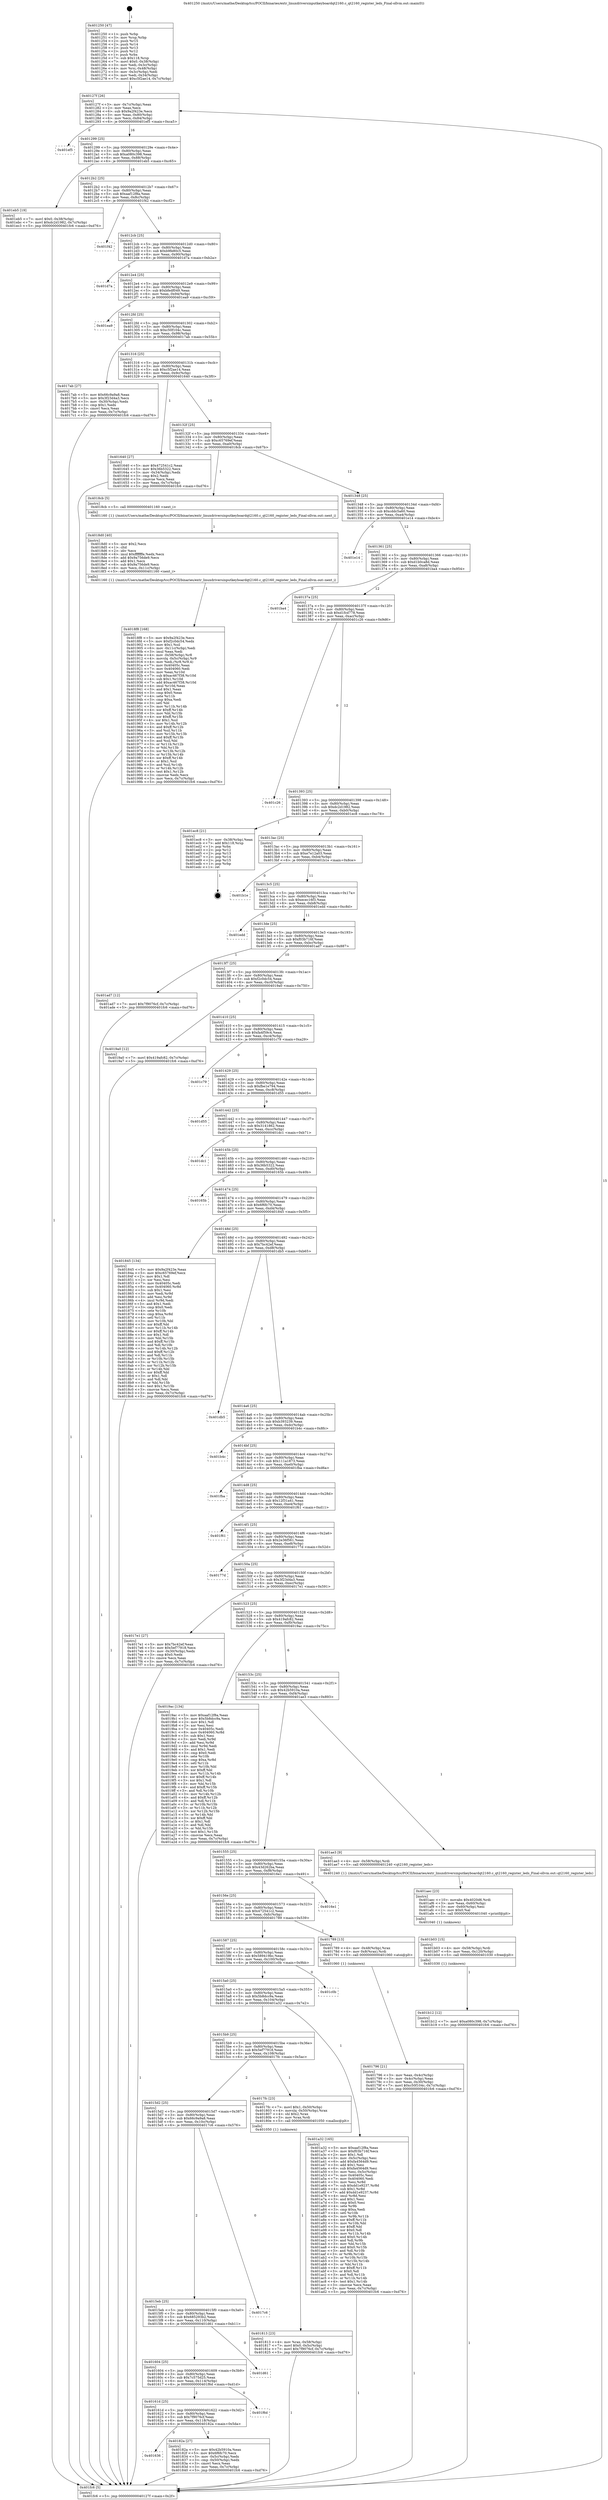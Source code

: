 digraph "0x401250" {
  label = "0x401250 (/mnt/c/Users/mathe/Desktop/tcc/POCII/binaries/extr_linuxdriversinputkeyboardqt2160.c_qt2160_register_leds_Final-ollvm.out::main(0))"
  labelloc = "t"
  node[shape=record]

  Entry [label="",width=0.3,height=0.3,shape=circle,fillcolor=black,style=filled]
  "0x40127f" [label="{
     0x40127f [26]\l
     | [instrs]\l
     &nbsp;&nbsp;0x40127f \<+3\>: mov -0x7c(%rbp),%eax\l
     &nbsp;&nbsp;0x401282 \<+2\>: mov %eax,%ecx\l
     &nbsp;&nbsp;0x401284 \<+6\>: sub $0x9a2f423e,%ecx\l
     &nbsp;&nbsp;0x40128a \<+3\>: mov %eax,-0x80(%rbp)\l
     &nbsp;&nbsp;0x40128d \<+6\>: mov %ecx,-0x84(%rbp)\l
     &nbsp;&nbsp;0x401293 \<+6\>: je 0000000000401ef5 \<main+0xca5\>\l
  }"]
  "0x401ef5" [label="{
     0x401ef5\l
  }", style=dashed]
  "0x401299" [label="{
     0x401299 [25]\l
     | [instrs]\l
     &nbsp;&nbsp;0x401299 \<+5\>: jmp 000000000040129e \<main+0x4e\>\l
     &nbsp;&nbsp;0x40129e \<+3\>: mov -0x80(%rbp),%eax\l
     &nbsp;&nbsp;0x4012a1 \<+5\>: sub $0xa080c398,%eax\l
     &nbsp;&nbsp;0x4012a6 \<+6\>: mov %eax,-0x88(%rbp)\l
     &nbsp;&nbsp;0x4012ac \<+6\>: je 0000000000401eb5 \<main+0xc65\>\l
  }"]
  Exit [label="",width=0.3,height=0.3,shape=circle,fillcolor=black,style=filled,peripheries=2]
  "0x401eb5" [label="{
     0x401eb5 [19]\l
     | [instrs]\l
     &nbsp;&nbsp;0x401eb5 \<+7\>: movl $0x0,-0x38(%rbp)\l
     &nbsp;&nbsp;0x401ebc \<+7\>: movl $0xdc2d1982,-0x7c(%rbp)\l
     &nbsp;&nbsp;0x401ec3 \<+5\>: jmp 0000000000401fc6 \<main+0xd76\>\l
  }"]
  "0x4012b2" [label="{
     0x4012b2 [25]\l
     | [instrs]\l
     &nbsp;&nbsp;0x4012b2 \<+5\>: jmp 00000000004012b7 \<main+0x67\>\l
     &nbsp;&nbsp;0x4012b7 \<+3\>: mov -0x80(%rbp),%eax\l
     &nbsp;&nbsp;0x4012ba \<+5\>: sub $0xaaf12f8a,%eax\l
     &nbsp;&nbsp;0x4012bf \<+6\>: mov %eax,-0x8c(%rbp)\l
     &nbsp;&nbsp;0x4012c5 \<+6\>: je 0000000000401f42 \<main+0xcf2\>\l
  }"]
  "0x401b12" [label="{
     0x401b12 [12]\l
     | [instrs]\l
     &nbsp;&nbsp;0x401b12 \<+7\>: movl $0xa080c398,-0x7c(%rbp)\l
     &nbsp;&nbsp;0x401b19 \<+5\>: jmp 0000000000401fc6 \<main+0xd76\>\l
  }"]
  "0x401f42" [label="{
     0x401f42\l
  }", style=dashed]
  "0x4012cb" [label="{
     0x4012cb [25]\l
     | [instrs]\l
     &nbsp;&nbsp;0x4012cb \<+5\>: jmp 00000000004012d0 \<main+0x80\>\l
     &nbsp;&nbsp;0x4012d0 \<+3\>: mov -0x80(%rbp),%eax\l
     &nbsp;&nbsp;0x4012d3 \<+5\>: sub $0xb9fe80c5,%eax\l
     &nbsp;&nbsp;0x4012d8 \<+6\>: mov %eax,-0x90(%rbp)\l
     &nbsp;&nbsp;0x4012de \<+6\>: je 0000000000401d7a \<main+0xb2a\>\l
  }"]
  "0x401b03" [label="{
     0x401b03 [15]\l
     | [instrs]\l
     &nbsp;&nbsp;0x401b03 \<+4\>: mov -0x58(%rbp),%rdi\l
     &nbsp;&nbsp;0x401b07 \<+6\>: mov %eax,-0x120(%rbp)\l
     &nbsp;&nbsp;0x401b0d \<+5\>: call 0000000000401030 \<free@plt\>\l
     | [calls]\l
     &nbsp;&nbsp;0x401030 \{1\} (unknown)\l
  }"]
  "0x401d7a" [label="{
     0x401d7a\l
  }", style=dashed]
  "0x4012e4" [label="{
     0x4012e4 [25]\l
     | [instrs]\l
     &nbsp;&nbsp;0x4012e4 \<+5\>: jmp 00000000004012e9 \<main+0x99\>\l
     &nbsp;&nbsp;0x4012e9 \<+3\>: mov -0x80(%rbp),%eax\l
     &nbsp;&nbsp;0x4012ec \<+5\>: sub $0xbfedf049,%eax\l
     &nbsp;&nbsp;0x4012f1 \<+6\>: mov %eax,-0x94(%rbp)\l
     &nbsp;&nbsp;0x4012f7 \<+6\>: je 0000000000401ea9 \<main+0xc59\>\l
  }"]
  "0x401aec" [label="{
     0x401aec [23]\l
     | [instrs]\l
     &nbsp;&nbsp;0x401aec \<+10\>: movabs $0x4020d6,%rdi\l
     &nbsp;&nbsp;0x401af6 \<+3\>: mov %eax,-0x60(%rbp)\l
     &nbsp;&nbsp;0x401af9 \<+3\>: mov -0x60(%rbp),%esi\l
     &nbsp;&nbsp;0x401afc \<+2\>: mov $0x0,%al\l
     &nbsp;&nbsp;0x401afe \<+5\>: call 0000000000401040 \<printf@plt\>\l
     | [calls]\l
     &nbsp;&nbsp;0x401040 \{1\} (unknown)\l
  }"]
  "0x401ea9" [label="{
     0x401ea9\l
  }", style=dashed]
  "0x4012fd" [label="{
     0x4012fd [25]\l
     | [instrs]\l
     &nbsp;&nbsp;0x4012fd \<+5\>: jmp 0000000000401302 \<main+0xb2\>\l
     &nbsp;&nbsp;0x401302 \<+3\>: mov -0x80(%rbp),%eax\l
     &nbsp;&nbsp;0x401305 \<+5\>: sub $0xc50f104c,%eax\l
     &nbsp;&nbsp;0x40130a \<+6\>: mov %eax,-0x98(%rbp)\l
     &nbsp;&nbsp;0x401310 \<+6\>: je 00000000004017ab \<main+0x55b\>\l
  }"]
  "0x4018f8" [label="{
     0x4018f8 [168]\l
     | [instrs]\l
     &nbsp;&nbsp;0x4018f8 \<+5\>: mov $0x9a2f423e,%ecx\l
     &nbsp;&nbsp;0x4018fd \<+5\>: mov $0xf2c0dc54,%edx\l
     &nbsp;&nbsp;0x401902 \<+3\>: mov $0x1,%sil\l
     &nbsp;&nbsp;0x401905 \<+6\>: mov -0x11c(%rbp),%edi\l
     &nbsp;&nbsp;0x40190b \<+3\>: imul %eax,%edi\l
     &nbsp;&nbsp;0x40190e \<+4\>: mov -0x58(%rbp),%r8\l
     &nbsp;&nbsp;0x401912 \<+4\>: movslq -0x5c(%rbp),%r9\l
     &nbsp;&nbsp;0x401916 \<+4\>: mov %edi,(%r8,%r9,4)\l
     &nbsp;&nbsp;0x40191a \<+7\>: mov 0x40405c,%eax\l
     &nbsp;&nbsp;0x401921 \<+7\>: mov 0x404060,%edi\l
     &nbsp;&nbsp;0x401928 \<+3\>: mov %eax,%r10d\l
     &nbsp;&nbsp;0x40192b \<+7\>: sub $0xac467f38,%r10d\l
     &nbsp;&nbsp;0x401932 \<+4\>: sub $0x1,%r10d\l
     &nbsp;&nbsp;0x401936 \<+7\>: add $0xac467f38,%r10d\l
     &nbsp;&nbsp;0x40193d \<+4\>: imul %r10d,%eax\l
     &nbsp;&nbsp;0x401941 \<+3\>: and $0x1,%eax\l
     &nbsp;&nbsp;0x401944 \<+3\>: cmp $0x0,%eax\l
     &nbsp;&nbsp;0x401947 \<+4\>: sete %r11b\l
     &nbsp;&nbsp;0x40194b \<+3\>: cmp $0xa,%edi\l
     &nbsp;&nbsp;0x40194e \<+3\>: setl %bl\l
     &nbsp;&nbsp;0x401951 \<+3\>: mov %r11b,%r14b\l
     &nbsp;&nbsp;0x401954 \<+4\>: xor $0xff,%r14b\l
     &nbsp;&nbsp;0x401958 \<+3\>: mov %bl,%r15b\l
     &nbsp;&nbsp;0x40195b \<+4\>: xor $0xff,%r15b\l
     &nbsp;&nbsp;0x40195f \<+4\>: xor $0x1,%sil\l
     &nbsp;&nbsp;0x401963 \<+3\>: mov %r14b,%r12b\l
     &nbsp;&nbsp;0x401966 \<+4\>: and $0xff,%r12b\l
     &nbsp;&nbsp;0x40196a \<+3\>: and %sil,%r11b\l
     &nbsp;&nbsp;0x40196d \<+3\>: mov %r15b,%r13b\l
     &nbsp;&nbsp;0x401970 \<+4\>: and $0xff,%r13b\l
     &nbsp;&nbsp;0x401974 \<+3\>: and %sil,%bl\l
     &nbsp;&nbsp;0x401977 \<+3\>: or %r11b,%r12b\l
     &nbsp;&nbsp;0x40197a \<+3\>: or %bl,%r13b\l
     &nbsp;&nbsp;0x40197d \<+3\>: xor %r13b,%r12b\l
     &nbsp;&nbsp;0x401980 \<+3\>: or %r15b,%r14b\l
     &nbsp;&nbsp;0x401983 \<+4\>: xor $0xff,%r14b\l
     &nbsp;&nbsp;0x401987 \<+4\>: or $0x1,%sil\l
     &nbsp;&nbsp;0x40198b \<+3\>: and %sil,%r14b\l
     &nbsp;&nbsp;0x40198e \<+3\>: or %r14b,%r12b\l
     &nbsp;&nbsp;0x401991 \<+4\>: test $0x1,%r12b\l
     &nbsp;&nbsp;0x401995 \<+3\>: cmovne %edx,%ecx\l
     &nbsp;&nbsp;0x401998 \<+3\>: mov %ecx,-0x7c(%rbp)\l
     &nbsp;&nbsp;0x40199b \<+5\>: jmp 0000000000401fc6 \<main+0xd76\>\l
  }"]
  "0x4017ab" [label="{
     0x4017ab [27]\l
     | [instrs]\l
     &nbsp;&nbsp;0x4017ab \<+5\>: mov $0x66c9a9a8,%eax\l
     &nbsp;&nbsp;0x4017b0 \<+5\>: mov $0x3f23d4a3,%ecx\l
     &nbsp;&nbsp;0x4017b5 \<+3\>: mov -0x30(%rbp),%edx\l
     &nbsp;&nbsp;0x4017b8 \<+3\>: cmp $0x1,%edx\l
     &nbsp;&nbsp;0x4017bb \<+3\>: cmovl %ecx,%eax\l
     &nbsp;&nbsp;0x4017be \<+3\>: mov %eax,-0x7c(%rbp)\l
     &nbsp;&nbsp;0x4017c1 \<+5\>: jmp 0000000000401fc6 \<main+0xd76\>\l
  }"]
  "0x401316" [label="{
     0x401316 [25]\l
     | [instrs]\l
     &nbsp;&nbsp;0x401316 \<+5\>: jmp 000000000040131b \<main+0xcb\>\l
     &nbsp;&nbsp;0x40131b \<+3\>: mov -0x80(%rbp),%eax\l
     &nbsp;&nbsp;0x40131e \<+5\>: sub $0xc5f2ae14,%eax\l
     &nbsp;&nbsp;0x401323 \<+6\>: mov %eax,-0x9c(%rbp)\l
     &nbsp;&nbsp;0x401329 \<+6\>: je 0000000000401640 \<main+0x3f0\>\l
  }"]
  "0x4018d0" [label="{
     0x4018d0 [40]\l
     | [instrs]\l
     &nbsp;&nbsp;0x4018d0 \<+5\>: mov $0x2,%ecx\l
     &nbsp;&nbsp;0x4018d5 \<+1\>: cltd\l
     &nbsp;&nbsp;0x4018d6 \<+2\>: idiv %ecx\l
     &nbsp;&nbsp;0x4018d8 \<+6\>: imul $0xfffffffe,%edx,%ecx\l
     &nbsp;&nbsp;0x4018de \<+6\>: add $0x9a756de9,%ecx\l
     &nbsp;&nbsp;0x4018e4 \<+3\>: add $0x1,%ecx\l
     &nbsp;&nbsp;0x4018e7 \<+6\>: sub $0x9a756de9,%ecx\l
     &nbsp;&nbsp;0x4018ed \<+6\>: mov %ecx,-0x11c(%rbp)\l
     &nbsp;&nbsp;0x4018f3 \<+5\>: call 0000000000401160 \<next_i\>\l
     | [calls]\l
     &nbsp;&nbsp;0x401160 \{1\} (/mnt/c/Users/mathe/Desktop/tcc/POCII/binaries/extr_linuxdriversinputkeyboardqt2160.c_qt2160_register_leds_Final-ollvm.out::next_i)\l
  }"]
  "0x401640" [label="{
     0x401640 [27]\l
     | [instrs]\l
     &nbsp;&nbsp;0x401640 \<+5\>: mov $0x472541c2,%eax\l
     &nbsp;&nbsp;0x401645 \<+5\>: mov $0x36b5322,%ecx\l
     &nbsp;&nbsp;0x40164a \<+3\>: mov -0x34(%rbp),%edx\l
     &nbsp;&nbsp;0x40164d \<+3\>: cmp $0x2,%edx\l
     &nbsp;&nbsp;0x401650 \<+3\>: cmovne %ecx,%eax\l
     &nbsp;&nbsp;0x401653 \<+3\>: mov %eax,-0x7c(%rbp)\l
     &nbsp;&nbsp;0x401656 \<+5\>: jmp 0000000000401fc6 \<main+0xd76\>\l
  }"]
  "0x40132f" [label="{
     0x40132f [25]\l
     | [instrs]\l
     &nbsp;&nbsp;0x40132f \<+5\>: jmp 0000000000401334 \<main+0xe4\>\l
     &nbsp;&nbsp;0x401334 \<+3\>: mov -0x80(%rbp),%eax\l
     &nbsp;&nbsp;0x401337 \<+5\>: sub $0xc65769ef,%eax\l
     &nbsp;&nbsp;0x40133c \<+6\>: mov %eax,-0xa0(%rbp)\l
     &nbsp;&nbsp;0x401342 \<+6\>: je 00000000004018cb \<main+0x67b\>\l
  }"]
  "0x401fc6" [label="{
     0x401fc6 [5]\l
     | [instrs]\l
     &nbsp;&nbsp;0x401fc6 \<+5\>: jmp 000000000040127f \<main+0x2f\>\l
  }"]
  "0x401250" [label="{
     0x401250 [47]\l
     | [instrs]\l
     &nbsp;&nbsp;0x401250 \<+1\>: push %rbp\l
     &nbsp;&nbsp;0x401251 \<+3\>: mov %rsp,%rbp\l
     &nbsp;&nbsp;0x401254 \<+2\>: push %r15\l
     &nbsp;&nbsp;0x401256 \<+2\>: push %r14\l
     &nbsp;&nbsp;0x401258 \<+2\>: push %r13\l
     &nbsp;&nbsp;0x40125a \<+2\>: push %r12\l
     &nbsp;&nbsp;0x40125c \<+1\>: push %rbx\l
     &nbsp;&nbsp;0x40125d \<+7\>: sub $0x118,%rsp\l
     &nbsp;&nbsp;0x401264 \<+7\>: movl $0x0,-0x38(%rbp)\l
     &nbsp;&nbsp;0x40126b \<+3\>: mov %edi,-0x3c(%rbp)\l
     &nbsp;&nbsp;0x40126e \<+4\>: mov %rsi,-0x48(%rbp)\l
     &nbsp;&nbsp;0x401272 \<+3\>: mov -0x3c(%rbp),%edi\l
     &nbsp;&nbsp;0x401275 \<+3\>: mov %edi,-0x34(%rbp)\l
     &nbsp;&nbsp;0x401278 \<+7\>: movl $0xc5f2ae14,-0x7c(%rbp)\l
  }"]
  "0x401636" [label="{
     0x401636\l
  }", style=dashed]
  "0x4018cb" [label="{
     0x4018cb [5]\l
     | [instrs]\l
     &nbsp;&nbsp;0x4018cb \<+5\>: call 0000000000401160 \<next_i\>\l
     | [calls]\l
     &nbsp;&nbsp;0x401160 \{1\} (/mnt/c/Users/mathe/Desktop/tcc/POCII/binaries/extr_linuxdriversinputkeyboardqt2160.c_qt2160_register_leds_Final-ollvm.out::next_i)\l
  }"]
  "0x401348" [label="{
     0x401348 [25]\l
     | [instrs]\l
     &nbsp;&nbsp;0x401348 \<+5\>: jmp 000000000040134d \<main+0xfd\>\l
     &nbsp;&nbsp;0x40134d \<+3\>: mov -0x80(%rbp),%eax\l
     &nbsp;&nbsp;0x401350 \<+5\>: sub $0xcddc5a60,%eax\l
     &nbsp;&nbsp;0x401355 \<+6\>: mov %eax,-0xa4(%rbp)\l
     &nbsp;&nbsp;0x40135b \<+6\>: je 0000000000401e14 \<main+0xbc4\>\l
  }"]
  "0x40182a" [label="{
     0x40182a [27]\l
     | [instrs]\l
     &nbsp;&nbsp;0x40182a \<+5\>: mov $0x42b5910a,%eax\l
     &nbsp;&nbsp;0x40182f \<+5\>: mov $0x6f6fc70,%ecx\l
     &nbsp;&nbsp;0x401834 \<+3\>: mov -0x5c(%rbp),%edx\l
     &nbsp;&nbsp;0x401837 \<+3\>: cmp -0x50(%rbp),%edx\l
     &nbsp;&nbsp;0x40183a \<+3\>: cmovl %ecx,%eax\l
     &nbsp;&nbsp;0x40183d \<+3\>: mov %eax,-0x7c(%rbp)\l
     &nbsp;&nbsp;0x401840 \<+5\>: jmp 0000000000401fc6 \<main+0xd76\>\l
  }"]
  "0x401e14" [label="{
     0x401e14\l
  }", style=dashed]
  "0x401361" [label="{
     0x401361 [25]\l
     | [instrs]\l
     &nbsp;&nbsp;0x401361 \<+5\>: jmp 0000000000401366 \<main+0x116\>\l
     &nbsp;&nbsp;0x401366 \<+3\>: mov -0x80(%rbp),%eax\l
     &nbsp;&nbsp;0x401369 \<+5\>: sub $0xd1b0ca8d,%eax\l
     &nbsp;&nbsp;0x40136e \<+6\>: mov %eax,-0xa8(%rbp)\l
     &nbsp;&nbsp;0x401374 \<+6\>: je 0000000000401ba4 \<main+0x954\>\l
  }"]
  "0x40161d" [label="{
     0x40161d [25]\l
     | [instrs]\l
     &nbsp;&nbsp;0x40161d \<+5\>: jmp 0000000000401622 \<main+0x3d2\>\l
     &nbsp;&nbsp;0x401622 \<+3\>: mov -0x80(%rbp),%eax\l
     &nbsp;&nbsp;0x401625 \<+5\>: sub $0x7f9076cf,%eax\l
     &nbsp;&nbsp;0x40162a \<+6\>: mov %eax,-0x118(%rbp)\l
     &nbsp;&nbsp;0x401630 \<+6\>: je 000000000040182a \<main+0x5da\>\l
  }"]
  "0x401ba4" [label="{
     0x401ba4\l
  }", style=dashed]
  "0x40137a" [label="{
     0x40137a [25]\l
     | [instrs]\l
     &nbsp;&nbsp;0x40137a \<+5\>: jmp 000000000040137f \<main+0x12f\>\l
     &nbsp;&nbsp;0x40137f \<+3\>: mov -0x80(%rbp),%eax\l
     &nbsp;&nbsp;0x401382 \<+5\>: sub $0xd1fcd778,%eax\l
     &nbsp;&nbsp;0x401387 \<+6\>: mov %eax,-0xac(%rbp)\l
     &nbsp;&nbsp;0x40138d \<+6\>: je 0000000000401c26 \<main+0x9d6\>\l
  }"]
  "0x401f6d" [label="{
     0x401f6d\l
  }", style=dashed]
  "0x401c26" [label="{
     0x401c26\l
  }", style=dashed]
  "0x401393" [label="{
     0x401393 [25]\l
     | [instrs]\l
     &nbsp;&nbsp;0x401393 \<+5\>: jmp 0000000000401398 \<main+0x148\>\l
     &nbsp;&nbsp;0x401398 \<+3\>: mov -0x80(%rbp),%eax\l
     &nbsp;&nbsp;0x40139b \<+5\>: sub $0xdc2d1982,%eax\l
     &nbsp;&nbsp;0x4013a0 \<+6\>: mov %eax,-0xb0(%rbp)\l
     &nbsp;&nbsp;0x4013a6 \<+6\>: je 0000000000401ec8 \<main+0xc78\>\l
  }"]
  "0x401604" [label="{
     0x401604 [25]\l
     | [instrs]\l
     &nbsp;&nbsp;0x401604 \<+5\>: jmp 0000000000401609 \<main+0x3b9\>\l
     &nbsp;&nbsp;0x401609 \<+3\>: mov -0x80(%rbp),%eax\l
     &nbsp;&nbsp;0x40160c \<+5\>: sub $0x7c575d25,%eax\l
     &nbsp;&nbsp;0x401611 \<+6\>: mov %eax,-0x114(%rbp)\l
     &nbsp;&nbsp;0x401617 \<+6\>: je 0000000000401f6d \<main+0xd1d\>\l
  }"]
  "0x401ec8" [label="{
     0x401ec8 [21]\l
     | [instrs]\l
     &nbsp;&nbsp;0x401ec8 \<+3\>: mov -0x38(%rbp),%eax\l
     &nbsp;&nbsp;0x401ecb \<+7\>: add $0x118,%rsp\l
     &nbsp;&nbsp;0x401ed2 \<+1\>: pop %rbx\l
     &nbsp;&nbsp;0x401ed3 \<+2\>: pop %r12\l
     &nbsp;&nbsp;0x401ed5 \<+2\>: pop %r13\l
     &nbsp;&nbsp;0x401ed7 \<+2\>: pop %r14\l
     &nbsp;&nbsp;0x401ed9 \<+2\>: pop %r15\l
     &nbsp;&nbsp;0x401edb \<+1\>: pop %rbp\l
     &nbsp;&nbsp;0x401edc \<+1\>: ret\l
  }"]
  "0x4013ac" [label="{
     0x4013ac [25]\l
     | [instrs]\l
     &nbsp;&nbsp;0x4013ac \<+5\>: jmp 00000000004013b1 \<main+0x161\>\l
     &nbsp;&nbsp;0x4013b1 \<+3\>: mov -0x80(%rbp),%eax\l
     &nbsp;&nbsp;0x4013b4 \<+5\>: sub $0xe7e12a03,%eax\l
     &nbsp;&nbsp;0x4013b9 \<+6\>: mov %eax,-0xb4(%rbp)\l
     &nbsp;&nbsp;0x4013bf \<+6\>: je 0000000000401b1e \<main+0x8ce\>\l
  }"]
  "0x401d61" [label="{
     0x401d61\l
  }", style=dashed]
  "0x401b1e" [label="{
     0x401b1e\l
  }", style=dashed]
  "0x4013c5" [label="{
     0x4013c5 [25]\l
     | [instrs]\l
     &nbsp;&nbsp;0x4013c5 \<+5\>: jmp 00000000004013ca \<main+0x17a\>\l
     &nbsp;&nbsp;0x4013ca \<+3\>: mov -0x80(%rbp),%eax\l
     &nbsp;&nbsp;0x4013cd \<+5\>: sub $0xecec16f3,%eax\l
     &nbsp;&nbsp;0x4013d2 \<+6\>: mov %eax,-0xb8(%rbp)\l
     &nbsp;&nbsp;0x4013d8 \<+6\>: je 0000000000401edd \<main+0xc8d\>\l
  }"]
  "0x4015eb" [label="{
     0x4015eb [25]\l
     | [instrs]\l
     &nbsp;&nbsp;0x4015eb \<+5\>: jmp 00000000004015f0 \<main+0x3a0\>\l
     &nbsp;&nbsp;0x4015f0 \<+3\>: mov -0x80(%rbp),%eax\l
     &nbsp;&nbsp;0x4015f3 \<+5\>: sub $0x685293b2,%eax\l
     &nbsp;&nbsp;0x4015f8 \<+6\>: mov %eax,-0x110(%rbp)\l
     &nbsp;&nbsp;0x4015fe \<+6\>: je 0000000000401d61 \<main+0xb11\>\l
  }"]
  "0x401edd" [label="{
     0x401edd\l
  }", style=dashed]
  "0x4013de" [label="{
     0x4013de [25]\l
     | [instrs]\l
     &nbsp;&nbsp;0x4013de \<+5\>: jmp 00000000004013e3 \<main+0x193\>\l
     &nbsp;&nbsp;0x4013e3 \<+3\>: mov -0x80(%rbp),%eax\l
     &nbsp;&nbsp;0x4013e6 \<+5\>: sub $0xf03b716f,%eax\l
     &nbsp;&nbsp;0x4013eb \<+6\>: mov %eax,-0xbc(%rbp)\l
     &nbsp;&nbsp;0x4013f1 \<+6\>: je 0000000000401ad7 \<main+0x887\>\l
  }"]
  "0x4017c6" [label="{
     0x4017c6\l
  }", style=dashed]
  "0x401ad7" [label="{
     0x401ad7 [12]\l
     | [instrs]\l
     &nbsp;&nbsp;0x401ad7 \<+7\>: movl $0x7f9076cf,-0x7c(%rbp)\l
     &nbsp;&nbsp;0x401ade \<+5\>: jmp 0000000000401fc6 \<main+0xd76\>\l
  }"]
  "0x4013f7" [label="{
     0x4013f7 [25]\l
     | [instrs]\l
     &nbsp;&nbsp;0x4013f7 \<+5\>: jmp 00000000004013fc \<main+0x1ac\>\l
     &nbsp;&nbsp;0x4013fc \<+3\>: mov -0x80(%rbp),%eax\l
     &nbsp;&nbsp;0x4013ff \<+5\>: sub $0xf2c0dc54,%eax\l
     &nbsp;&nbsp;0x401404 \<+6\>: mov %eax,-0xc0(%rbp)\l
     &nbsp;&nbsp;0x40140a \<+6\>: je 00000000004019a0 \<main+0x750\>\l
  }"]
  "0x401813" [label="{
     0x401813 [23]\l
     | [instrs]\l
     &nbsp;&nbsp;0x401813 \<+4\>: mov %rax,-0x58(%rbp)\l
     &nbsp;&nbsp;0x401817 \<+7\>: movl $0x0,-0x5c(%rbp)\l
     &nbsp;&nbsp;0x40181e \<+7\>: movl $0x7f9076cf,-0x7c(%rbp)\l
     &nbsp;&nbsp;0x401825 \<+5\>: jmp 0000000000401fc6 \<main+0xd76\>\l
  }"]
  "0x4019a0" [label="{
     0x4019a0 [12]\l
     | [instrs]\l
     &nbsp;&nbsp;0x4019a0 \<+7\>: movl $0x419afc82,-0x7c(%rbp)\l
     &nbsp;&nbsp;0x4019a7 \<+5\>: jmp 0000000000401fc6 \<main+0xd76\>\l
  }"]
  "0x401410" [label="{
     0x401410 [25]\l
     | [instrs]\l
     &nbsp;&nbsp;0x401410 \<+5\>: jmp 0000000000401415 \<main+0x1c5\>\l
     &nbsp;&nbsp;0x401415 \<+3\>: mov -0x80(%rbp),%eax\l
     &nbsp;&nbsp;0x401418 \<+5\>: sub $0xfa4f59c4,%eax\l
     &nbsp;&nbsp;0x40141d \<+6\>: mov %eax,-0xc4(%rbp)\l
     &nbsp;&nbsp;0x401423 \<+6\>: je 0000000000401c79 \<main+0xa29\>\l
  }"]
  "0x4015d2" [label="{
     0x4015d2 [25]\l
     | [instrs]\l
     &nbsp;&nbsp;0x4015d2 \<+5\>: jmp 00000000004015d7 \<main+0x387\>\l
     &nbsp;&nbsp;0x4015d7 \<+3\>: mov -0x80(%rbp),%eax\l
     &nbsp;&nbsp;0x4015da \<+5\>: sub $0x66c9a9a8,%eax\l
     &nbsp;&nbsp;0x4015df \<+6\>: mov %eax,-0x10c(%rbp)\l
     &nbsp;&nbsp;0x4015e5 \<+6\>: je 00000000004017c6 \<main+0x576\>\l
  }"]
  "0x401c79" [label="{
     0x401c79\l
  }", style=dashed]
  "0x401429" [label="{
     0x401429 [25]\l
     | [instrs]\l
     &nbsp;&nbsp;0x401429 \<+5\>: jmp 000000000040142e \<main+0x1de\>\l
     &nbsp;&nbsp;0x40142e \<+3\>: mov -0x80(%rbp),%eax\l
     &nbsp;&nbsp;0x401431 \<+5\>: sub $0xfbe1e794,%eax\l
     &nbsp;&nbsp;0x401436 \<+6\>: mov %eax,-0xc8(%rbp)\l
     &nbsp;&nbsp;0x40143c \<+6\>: je 0000000000401d55 \<main+0xb05\>\l
  }"]
  "0x4017fc" [label="{
     0x4017fc [23]\l
     | [instrs]\l
     &nbsp;&nbsp;0x4017fc \<+7\>: movl $0x1,-0x50(%rbp)\l
     &nbsp;&nbsp;0x401803 \<+4\>: movslq -0x50(%rbp),%rax\l
     &nbsp;&nbsp;0x401807 \<+4\>: shl $0x2,%rax\l
     &nbsp;&nbsp;0x40180b \<+3\>: mov %rax,%rdi\l
     &nbsp;&nbsp;0x40180e \<+5\>: call 0000000000401050 \<malloc@plt\>\l
     | [calls]\l
     &nbsp;&nbsp;0x401050 \{1\} (unknown)\l
  }"]
  "0x401d55" [label="{
     0x401d55\l
  }", style=dashed]
  "0x401442" [label="{
     0x401442 [25]\l
     | [instrs]\l
     &nbsp;&nbsp;0x401442 \<+5\>: jmp 0000000000401447 \<main+0x1f7\>\l
     &nbsp;&nbsp;0x401447 \<+3\>: mov -0x80(%rbp),%eax\l
     &nbsp;&nbsp;0x40144a \<+5\>: sub $0x3141862,%eax\l
     &nbsp;&nbsp;0x40144f \<+6\>: mov %eax,-0xcc(%rbp)\l
     &nbsp;&nbsp;0x401455 \<+6\>: je 0000000000401dc1 \<main+0xb71\>\l
  }"]
  "0x4015b9" [label="{
     0x4015b9 [25]\l
     | [instrs]\l
     &nbsp;&nbsp;0x4015b9 \<+5\>: jmp 00000000004015be \<main+0x36e\>\l
     &nbsp;&nbsp;0x4015be \<+3\>: mov -0x80(%rbp),%eax\l
     &nbsp;&nbsp;0x4015c1 \<+5\>: sub $0x5ef77918,%eax\l
     &nbsp;&nbsp;0x4015c6 \<+6\>: mov %eax,-0x108(%rbp)\l
     &nbsp;&nbsp;0x4015cc \<+6\>: je 00000000004017fc \<main+0x5ac\>\l
  }"]
  "0x401dc1" [label="{
     0x401dc1\l
  }", style=dashed]
  "0x40145b" [label="{
     0x40145b [25]\l
     | [instrs]\l
     &nbsp;&nbsp;0x40145b \<+5\>: jmp 0000000000401460 \<main+0x210\>\l
     &nbsp;&nbsp;0x401460 \<+3\>: mov -0x80(%rbp),%eax\l
     &nbsp;&nbsp;0x401463 \<+5\>: sub $0x36b5322,%eax\l
     &nbsp;&nbsp;0x401468 \<+6\>: mov %eax,-0xd0(%rbp)\l
     &nbsp;&nbsp;0x40146e \<+6\>: je 000000000040165b \<main+0x40b\>\l
  }"]
  "0x401a32" [label="{
     0x401a32 [165]\l
     | [instrs]\l
     &nbsp;&nbsp;0x401a32 \<+5\>: mov $0xaaf12f8a,%eax\l
     &nbsp;&nbsp;0x401a37 \<+5\>: mov $0xf03b716f,%ecx\l
     &nbsp;&nbsp;0x401a3c \<+2\>: mov $0x1,%dl\l
     &nbsp;&nbsp;0x401a3e \<+3\>: mov -0x5c(%rbp),%esi\l
     &nbsp;&nbsp;0x401a41 \<+6\>: add $0xfa4564d9,%esi\l
     &nbsp;&nbsp;0x401a47 \<+3\>: add $0x1,%esi\l
     &nbsp;&nbsp;0x401a4a \<+6\>: sub $0xfa4564d9,%esi\l
     &nbsp;&nbsp;0x401a50 \<+3\>: mov %esi,-0x5c(%rbp)\l
     &nbsp;&nbsp;0x401a53 \<+7\>: mov 0x40405c,%esi\l
     &nbsp;&nbsp;0x401a5a \<+7\>: mov 0x404060,%edi\l
     &nbsp;&nbsp;0x401a61 \<+3\>: mov %esi,%r8d\l
     &nbsp;&nbsp;0x401a64 \<+7\>: sub $0xdd1e9237,%r8d\l
     &nbsp;&nbsp;0x401a6b \<+4\>: sub $0x1,%r8d\l
     &nbsp;&nbsp;0x401a6f \<+7\>: add $0xdd1e9237,%r8d\l
     &nbsp;&nbsp;0x401a76 \<+4\>: imul %r8d,%esi\l
     &nbsp;&nbsp;0x401a7a \<+3\>: and $0x1,%esi\l
     &nbsp;&nbsp;0x401a7d \<+3\>: cmp $0x0,%esi\l
     &nbsp;&nbsp;0x401a80 \<+4\>: sete %r9b\l
     &nbsp;&nbsp;0x401a84 \<+3\>: cmp $0xa,%edi\l
     &nbsp;&nbsp;0x401a87 \<+4\>: setl %r10b\l
     &nbsp;&nbsp;0x401a8b \<+3\>: mov %r9b,%r11b\l
     &nbsp;&nbsp;0x401a8e \<+4\>: xor $0xff,%r11b\l
     &nbsp;&nbsp;0x401a92 \<+3\>: mov %r10b,%bl\l
     &nbsp;&nbsp;0x401a95 \<+3\>: xor $0xff,%bl\l
     &nbsp;&nbsp;0x401a98 \<+3\>: xor $0x0,%dl\l
     &nbsp;&nbsp;0x401a9b \<+3\>: mov %r11b,%r14b\l
     &nbsp;&nbsp;0x401a9e \<+4\>: and $0x0,%r14b\l
     &nbsp;&nbsp;0x401aa2 \<+3\>: and %dl,%r9b\l
     &nbsp;&nbsp;0x401aa5 \<+3\>: mov %bl,%r15b\l
     &nbsp;&nbsp;0x401aa8 \<+4\>: and $0x0,%r15b\l
     &nbsp;&nbsp;0x401aac \<+3\>: and %dl,%r10b\l
     &nbsp;&nbsp;0x401aaf \<+3\>: or %r9b,%r14b\l
     &nbsp;&nbsp;0x401ab2 \<+3\>: or %r10b,%r15b\l
     &nbsp;&nbsp;0x401ab5 \<+3\>: xor %r15b,%r14b\l
     &nbsp;&nbsp;0x401ab8 \<+3\>: or %bl,%r11b\l
     &nbsp;&nbsp;0x401abb \<+4\>: xor $0xff,%r11b\l
     &nbsp;&nbsp;0x401abf \<+3\>: or $0x0,%dl\l
     &nbsp;&nbsp;0x401ac2 \<+3\>: and %dl,%r11b\l
     &nbsp;&nbsp;0x401ac5 \<+3\>: or %r11b,%r14b\l
     &nbsp;&nbsp;0x401ac8 \<+4\>: test $0x1,%r14b\l
     &nbsp;&nbsp;0x401acc \<+3\>: cmovne %ecx,%eax\l
     &nbsp;&nbsp;0x401acf \<+3\>: mov %eax,-0x7c(%rbp)\l
     &nbsp;&nbsp;0x401ad2 \<+5\>: jmp 0000000000401fc6 \<main+0xd76\>\l
  }"]
  "0x40165b" [label="{
     0x40165b\l
  }", style=dashed]
  "0x401474" [label="{
     0x401474 [25]\l
     | [instrs]\l
     &nbsp;&nbsp;0x401474 \<+5\>: jmp 0000000000401479 \<main+0x229\>\l
     &nbsp;&nbsp;0x401479 \<+3\>: mov -0x80(%rbp),%eax\l
     &nbsp;&nbsp;0x40147c \<+5\>: sub $0x6f6fc70,%eax\l
     &nbsp;&nbsp;0x401481 \<+6\>: mov %eax,-0xd4(%rbp)\l
     &nbsp;&nbsp;0x401487 \<+6\>: je 0000000000401845 \<main+0x5f5\>\l
  }"]
  "0x4015a0" [label="{
     0x4015a0 [25]\l
     | [instrs]\l
     &nbsp;&nbsp;0x4015a0 \<+5\>: jmp 00000000004015a5 \<main+0x355\>\l
     &nbsp;&nbsp;0x4015a5 \<+3\>: mov -0x80(%rbp),%eax\l
     &nbsp;&nbsp;0x4015a8 \<+5\>: sub $0x5b8dcc9a,%eax\l
     &nbsp;&nbsp;0x4015ad \<+6\>: mov %eax,-0x104(%rbp)\l
     &nbsp;&nbsp;0x4015b3 \<+6\>: je 0000000000401a32 \<main+0x7e2\>\l
  }"]
  "0x401845" [label="{
     0x401845 [134]\l
     | [instrs]\l
     &nbsp;&nbsp;0x401845 \<+5\>: mov $0x9a2f423e,%eax\l
     &nbsp;&nbsp;0x40184a \<+5\>: mov $0xc65769ef,%ecx\l
     &nbsp;&nbsp;0x40184f \<+2\>: mov $0x1,%dl\l
     &nbsp;&nbsp;0x401851 \<+2\>: xor %esi,%esi\l
     &nbsp;&nbsp;0x401853 \<+7\>: mov 0x40405c,%edi\l
     &nbsp;&nbsp;0x40185a \<+8\>: mov 0x404060,%r8d\l
     &nbsp;&nbsp;0x401862 \<+3\>: sub $0x1,%esi\l
     &nbsp;&nbsp;0x401865 \<+3\>: mov %edi,%r9d\l
     &nbsp;&nbsp;0x401868 \<+3\>: add %esi,%r9d\l
     &nbsp;&nbsp;0x40186b \<+4\>: imul %r9d,%edi\l
     &nbsp;&nbsp;0x40186f \<+3\>: and $0x1,%edi\l
     &nbsp;&nbsp;0x401872 \<+3\>: cmp $0x0,%edi\l
     &nbsp;&nbsp;0x401875 \<+4\>: sete %r10b\l
     &nbsp;&nbsp;0x401879 \<+4\>: cmp $0xa,%r8d\l
     &nbsp;&nbsp;0x40187d \<+4\>: setl %r11b\l
     &nbsp;&nbsp;0x401881 \<+3\>: mov %r10b,%bl\l
     &nbsp;&nbsp;0x401884 \<+3\>: xor $0xff,%bl\l
     &nbsp;&nbsp;0x401887 \<+3\>: mov %r11b,%r14b\l
     &nbsp;&nbsp;0x40188a \<+4\>: xor $0xff,%r14b\l
     &nbsp;&nbsp;0x40188e \<+3\>: xor $0x1,%dl\l
     &nbsp;&nbsp;0x401891 \<+3\>: mov %bl,%r15b\l
     &nbsp;&nbsp;0x401894 \<+4\>: and $0xff,%r15b\l
     &nbsp;&nbsp;0x401898 \<+3\>: and %dl,%r10b\l
     &nbsp;&nbsp;0x40189b \<+3\>: mov %r14b,%r12b\l
     &nbsp;&nbsp;0x40189e \<+4\>: and $0xff,%r12b\l
     &nbsp;&nbsp;0x4018a2 \<+3\>: and %dl,%r11b\l
     &nbsp;&nbsp;0x4018a5 \<+3\>: or %r10b,%r15b\l
     &nbsp;&nbsp;0x4018a8 \<+3\>: or %r11b,%r12b\l
     &nbsp;&nbsp;0x4018ab \<+3\>: xor %r12b,%r15b\l
     &nbsp;&nbsp;0x4018ae \<+3\>: or %r14b,%bl\l
     &nbsp;&nbsp;0x4018b1 \<+3\>: xor $0xff,%bl\l
     &nbsp;&nbsp;0x4018b4 \<+3\>: or $0x1,%dl\l
     &nbsp;&nbsp;0x4018b7 \<+2\>: and %dl,%bl\l
     &nbsp;&nbsp;0x4018b9 \<+3\>: or %bl,%r15b\l
     &nbsp;&nbsp;0x4018bc \<+4\>: test $0x1,%r15b\l
     &nbsp;&nbsp;0x4018c0 \<+3\>: cmovne %ecx,%eax\l
     &nbsp;&nbsp;0x4018c3 \<+3\>: mov %eax,-0x7c(%rbp)\l
     &nbsp;&nbsp;0x4018c6 \<+5\>: jmp 0000000000401fc6 \<main+0xd76\>\l
  }"]
  "0x40148d" [label="{
     0x40148d [25]\l
     | [instrs]\l
     &nbsp;&nbsp;0x40148d \<+5\>: jmp 0000000000401492 \<main+0x242\>\l
     &nbsp;&nbsp;0x401492 \<+3\>: mov -0x80(%rbp),%eax\l
     &nbsp;&nbsp;0x401495 \<+5\>: sub $0x7bc42ef,%eax\l
     &nbsp;&nbsp;0x40149a \<+6\>: mov %eax,-0xd8(%rbp)\l
     &nbsp;&nbsp;0x4014a0 \<+6\>: je 0000000000401db5 \<main+0xb65\>\l
  }"]
  "0x401c0b" [label="{
     0x401c0b\l
  }", style=dashed]
  "0x401db5" [label="{
     0x401db5\l
  }", style=dashed]
  "0x4014a6" [label="{
     0x4014a6 [25]\l
     | [instrs]\l
     &nbsp;&nbsp;0x4014a6 \<+5\>: jmp 00000000004014ab \<main+0x25b\>\l
     &nbsp;&nbsp;0x4014ab \<+3\>: mov -0x80(%rbp),%eax\l
     &nbsp;&nbsp;0x4014ae \<+5\>: sub $0xb393239,%eax\l
     &nbsp;&nbsp;0x4014b3 \<+6\>: mov %eax,-0xdc(%rbp)\l
     &nbsp;&nbsp;0x4014b9 \<+6\>: je 0000000000401b4c \<main+0x8fc\>\l
  }"]
  "0x401796" [label="{
     0x401796 [21]\l
     | [instrs]\l
     &nbsp;&nbsp;0x401796 \<+3\>: mov %eax,-0x4c(%rbp)\l
     &nbsp;&nbsp;0x401799 \<+3\>: mov -0x4c(%rbp),%eax\l
     &nbsp;&nbsp;0x40179c \<+3\>: mov %eax,-0x30(%rbp)\l
     &nbsp;&nbsp;0x40179f \<+7\>: movl $0xc50f104c,-0x7c(%rbp)\l
     &nbsp;&nbsp;0x4017a6 \<+5\>: jmp 0000000000401fc6 \<main+0xd76\>\l
  }"]
  "0x401b4c" [label="{
     0x401b4c\l
  }", style=dashed]
  "0x4014bf" [label="{
     0x4014bf [25]\l
     | [instrs]\l
     &nbsp;&nbsp;0x4014bf \<+5\>: jmp 00000000004014c4 \<main+0x274\>\l
     &nbsp;&nbsp;0x4014c4 \<+3\>: mov -0x80(%rbp),%eax\l
     &nbsp;&nbsp;0x4014c7 \<+5\>: sub $0x111a1873,%eax\l
     &nbsp;&nbsp;0x4014cc \<+6\>: mov %eax,-0xe0(%rbp)\l
     &nbsp;&nbsp;0x4014d2 \<+6\>: je 0000000000401fba \<main+0xd6a\>\l
  }"]
  "0x401587" [label="{
     0x401587 [25]\l
     | [instrs]\l
     &nbsp;&nbsp;0x401587 \<+5\>: jmp 000000000040158c \<main+0x33c\>\l
     &nbsp;&nbsp;0x40158c \<+3\>: mov -0x80(%rbp),%eax\l
     &nbsp;&nbsp;0x40158f \<+5\>: sub $0x589419bc,%eax\l
     &nbsp;&nbsp;0x401594 \<+6\>: mov %eax,-0x100(%rbp)\l
     &nbsp;&nbsp;0x40159a \<+6\>: je 0000000000401c0b \<main+0x9bb\>\l
  }"]
  "0x401fba" [label="{
     0x401fba\l
  }", style=dashed]
  "0x4014d8" [label="{
     0x4014d8 [25]\l
     | [instrs]\l
     &nbsp;&nbsp;0x4014d8 \<+5\>: jmp 00000000004014dd \<main+0x28d\>\l
     &nbsp;&nbsp;0x4014dd \<+3\>: mov -0x80(%rbp),%eax\l
     &nbsp;&nbsp;0x4014e0 \<+5\>: sub $0x12f31a41,%eax\l
     &nbsp;&nbsp;0x4014e5 \<+6\>: mov %eax,-0xe4(%rbp)\l
     &nbsp;&nbsp;0x4014eb \<+6\>: je 0000000000401f61 \<main+0xd11\>\l
  }"]
  "0x401789" [label="{
     0x401789 [13]\l
     | [instrs]\l
     &nbsp;&nbsp;0x401789 \<+4\>: mov -0x48(%rbp),%rax\l
     &nbsp;&nbsp;0x40178d \<+4\>: mov 0x8(%rax),%rdi\l
     &nbsp;&nbsp;0x401791 \<+5\>: call 0000000000401060 \<atoi@plt\>\l
     | [calls]\l
     &nbsp;&nbsp;0x401060 \{1\} (unknown)\l
  }"]
  "0x401f61" [label="{
     0x401f61\l
  }", style=dashed]
  "0x4014f1" [label="{
     0x4014f1 [25]\l
     | [instrs]\l
     &nbsp;&nbsp;0x4014f1 \<+5\>: jmp 00000000004014f6 \<main+0x2a6\>\l
     &nbsp;&nbsp;0x4014f6 \<+3\>: mov -0x80(%rbp),%eax\l
     &nbsp;&nbsp;0x4014f9 \<+5\>: sub $0x2e36f561,%eax\l
     &nbsp;&nbsp;0x4014fe \<+6\>: mov %eax,-0xe8(%rbp)\l
     &nbsp;&nbsp;0x401504 \<+6\>: je 000000000040177d \<main+0x52d\>\l
  }"]
  "0x40156e" [label="{
     0x40156e [25]\l
     | [instrs]\l
     &nbsp;&nbsp;0x40156e \<+5\>: jmp 0000000000401573 \<main+0x323\>\l
     &nbsp;&nbsp;0x401573 \<+3\>: mov -0x80(%rbp),%eax\l
     &nbsp;&nbsp;0x401576 \<+5\>: sub $0x472541c2,%eax\l
     &nbsp;&nbsp;0x40157b \<+6\>: mov %eax,-0xfc(%rbp)\l
     &nbsp;&nbsp;0x401581 \<+6\>: je 0000000000401789 \<main+0x539\>\l
  }"]
  "0x40177d" [label="{
     0x40177d\l
  }", style=dashed]
  "0x40150a" [label="{
     0x40150a [25]\l
     | [instrs]\l
     &nbsp;&nbsp;0x40150a \<+5\>: jmp 000000000040150f \<main+0x2bf\>\l
     &nbsp;&nbsp;0x40150f \<+3\>: mov -0x80(%rbp),%eax\l
     &nbsp;&nbsp;0x401512 \<+5\>: sub $0x3f23d4a3,%eax\l
     &nbsp;&nbsp;0x401517 \<+6\>: mov %eax,-0xec(%rbp)\l
     &nbsp;&nbsp;0x40151d \<+6\>: je 00000000004017e1 \<main+0x591\>\l
  }"]
  "0x4016e1" [label="{
     0x4016e1\l
  }", style=dashed]
  "0x4017e1" [label="{
     0x4017e1 [27]\l
     | [instrs]\l
     &nbsp;&nbsp;0x4017e1 \<+5\>: mov $0x7bc42ef,%eax\l
     &nbsp;&nbsp;0x4017e6 \<+5\>: mov $0x5ef77918,%ecx\l
     &nbsp;&nbsp;0x4017eb \<+3\>: mov -0x30(%rbp),%edx\l
     &nbsp;&nbsp;0x4017ee \<+3\>: cmp $0x0,%edx\l
     &nbsp;&nbsp;0x4017f1 \<+3\>: cmove %ecx,%eax\l
     &nbsp;&nbsp;0x4017f4 \<+3\>: mov %eax,-0x7c(%rbp)\l
     &nbsp;&nbsp;0x4017f7 \<+5\>: jmp 0000000000401fc6 \<main+0xd76\>\l
  }"]
  "0x401523" [label="{
     0x401523 [25]\l
     | [instrs]\l
     &nbsp;&nbsp;0x401523 \<+5\>: jmp 0000000000401528 \<main+0x2d8\>\l
     &nbsp;&nbsp;0x401528 \<+3\>: mov -0x80(%rbp),%eax\l
     &nbsp;&nbsp;0x40152b \<+5\>: sub $0x419afc82,%eax\l
     &nbsp;&nbsp;0x401530 \<+6\>: mov %eax,-0xf0(%rbp)\l
     &nbsp;&nbsp;0x401536 \<+6\>: je 00000000004019ac \<main+0x75c\>\l
  }"]
  "0x401555" [label="{
     0x401555 [25]\l
     | [instrs]\l
     &nbsp;&nbsp;0x401555 \<+5\>: jmp 000000000040155a \<main+0x30a\>\l
     &nbsp;&nbsp;0x40155a \<+3\>: mov -0x80(%rbp),%eax\l
     &nbsp;&nbsp;0x40155d \<+5\>: sub $0x43d262ba,%eax\l
     &nbsp;&nbsp;0x401562 \<+6\>: mov %eax,-0xf8(%rbp)\l
     &nbsp;&nbsp;0x401568 \<+6\>: je 00000000004016e1 \<main+0x491\>\l
  }"]
  "0x4019ac" [label="{
     0x4019ac [134]\l
     | [instrs]\l
     &nbsp;&nbsp;0x4019ac \<+5\>: mov $0xaaf12f8a,%eax\l
     &nbsp;&nbsp;0x4019b1 \<+5\>: mov $0x5b8dcc9a,%ecx\l
     &nbsp;&nbsp;0x4019b6 \<+2\>: mov $0x1,%dl\l
     &nbsp;&nbsp;0x4019b8 \<+2\>: xor %esi,%esi\l
     &nbsp;&nbsp;0x4019ba \<+7\>: mov 0x40405c,%edi\l
     &nbsp;&nbsp;0x4019c1 \<+8\>: mov 0x404060,%r8d\l
     &nbsp;&nbsp;0x4019c9 \<+3\>: sub $0x1,%esi\l
     &nbsp;&nbsp;0x4019cc \<+3\>: mov %edi,%r9d\l
     &nbsp;&nbsp;0x4019cf \<+3\>: add %esi,%r9d\l
     &nbsp;&nbsp;0x4019d2 \<+4\>: imul %r9d,%edi\l
     &nbsp;&nbsp;0x4019d6 \<+3\>: and $0x1,%edi\l
     &nbsp;&nbsp;0x4019d9 \<+3\>: cmp $0x0,%edi\l
     &nbsp;&nbsp;0x4019dc \<+4\>: sete %r10b\l
     &nbsp;&nbsp;0x4019e0 \<+4\>: cmp $0xa,%r8d\l
     &nbsp;&nbsp;0x4019e4 \<+4\>: setl %r11b\l
     &nbsp;&nbsp;0x4019e8 \<+3\>: mov %r10b,%bl\l
     &nbsp;&nbsp;0x4019eb \<+3\>: xor $0xff,%bl\l
     &nbsp;&nbsp;0x4019ee \<+3\>: mov %r11b,%r14b\l
     &nbsp;&nbsp;0x4019f1 \<+4\>: xor $0xff,%r14b\l
     &nbsp;&nbsp;0x4019f5 \<+3\>: xor $0x1,%dl\l
     &nbsp;&nbsp;0x4019f8 \<+3\>: mov %bl,%r15b\l
     &nbsp;&nbsp;0x4019fb \<+4\>: and $0xff,%r15b\l
     &nbsp;&nbsp;0x4019ff \<+3\>: and %dl,%r10b\l
     &nbsp;&nbsp;0x401a02 \<+3\>: mov %r14b,%r12b\l
     &nbsp;&nbsp;0x401a05 \<+4\>: and $0xff,%r12b\l
     &nbsp;&nbsp;0x401a09 \<+3\>: and %dl,%r11b\l
     &nbsp;&nbsp;0x401a0c \<+3\>: or %r10b,%r15b\l
     &nbsp;&nbsp;0x401a0f \<+3\>: or %r11b,%r12b\l
     &nbsp;&nbsp;0x401a12 \<+3\>: xor %r12b,%r15b\l
     &nbsp;&nbsp;0x401a15 \<+3\>: or %r14b,%bl\l
     &nbsp;&nbsp;0x401a18 \<+3\>: xor $0xff,%bl\l
     &nbsp;&nbsp;0x401a1b \<+3\>: or $0x1,%dl\l
     &nbsp;&nbsp;0x401a1e \<+2\>: and %dl,%bl\l
     &nbsp;&nbsp;0x401a20 \<+3\>: or %bl,%r15b\l
     &nbsp;&nbsp;0x401a23 \<+4\>: test $0x1,%r15b\l
     &nbsp;&nbsp;0x401a27 \<+3\>: cmovne %ecx,%eax\l
     &nbsp;&nbsp;0x401a2a \<+3\>: mov %eax,-0x7c(%rbp)\l
     &nbsp;&nbsp;0x401a2d \<+5\>: jmp 0000000000401fc6 \<main+0xd76\>\l
  }"]
  "0x40153c" [label="{
     0x40153c [25]\l
     | [instrs]\l
     &nbsp;&nbsp;0x40153c \<+5\>: jmp 0000000000401541 \<main+0x2f1\>\l
     &nbsp;&nbsp;0x401541 \<+3\>: mov -0x80(%rbp),%eax\l
     &nbsp;&nbsp;0x401544 \<+5\>: sub $0x42b5910a,%eax\l
     &nbsp;&nbsp;0x401549 \<+6\>: mov %eax,-0xf4(%rbp)\l
     &nbsp;&nbsp;0x40154f \<+6\>: je 0000000000401ae3 \<main+0x893\>\l
  }"]
  "0x401ae3" [label="{
     0x401ae3 [9]\l
     | [instrs]\l
     &nbsp;&nbsp;0x401ae3 \<+4\>: mov -0x58(%rbp),%rdi\l
     &nbsp;&nbsp;0x401ae7 \<+5\>: call 0000000000401240 \<qt2160_register_leds\>\l
     | [calls]\l
     &nbsp;&nbsp;0x401240 \{1\} (/mnt/c/Users/mathe/Desktop/tcc/POCII/binaries/extr_linuxdriversinputkeyboardqt2160.c_qt2160_register_leds_Final-ollvm.out::qt2160_register_leds)\l
  }"]
  Entry -> "0x401250" [label=" 1"]
  "0x40127f" -> "0x401ef5" [label=" 0"]
  "0x40127f" -> "0x401299" [label=" 16"]
  "0x401ec8" -> Exit [label=" 1"]
  "0x401299" -> "0x401eb5" [label=" 1"]
  "0x401299" -> "0x4012b2" [label=" 15"]
  "0x401eb5" -> "0x401fc6" [label=" 1"]
  "0x4012b2" -> "0x401f42" [label=" 0"]
  "0x4012b2" -> "0x4012cb" [label=" 15"]
  "0x401b12" -> "0x401fc6" [label=" 1"]
  "0x4012cb" -> "0x401d7a" [label=" 0"]
  "0x4012cb" -> "0x4012e4" [label=" 15"]
  "0x401b03" -> "0x401b12" [label=" 1"]
  "0x4012e4" -> "0x401ea9" [label=" 0"]
  "0x4012e4" -> "0x4012fd" [label=" 15"]
  "0x401aec" -> "0x401b03" [label=" 1"]
  "0x4012fd" -> "0x4017ab" [label=" 1"]
  "0x4012fd" -> "0x401316" [label=" 14"]
  "0x401ae3" -> "0x401aec" [label=" 1"]
  "0x401316" -> "0x401640" [label=" 1"]
  "0x401316" -> "0x40132f" [label=" 13"]
  "0x401640" -> "0x401fc6" [label=" 1"]
  "0x401250" -> "0x40127f" [label=" 1"]
  "0x401fc6" -> "0x40127f" [label=" 15"]
  "0x401ad7" -> "0x401fc6" [label=" 1"]
  "0x40132f" -> "0x4018cb" [label=" 1"]
  "0x40132f" -> "0x401348" [label=" 12"]
  "0x401a32" -> "0x401fc6" [label=" 1"]
  "0x401348" -> "0x401e14" [label=" 0"]
  "0x401348" -> "0x401361" [label=" 12"]
  "0x4019ac" -> "0x401fc6" [label=" 1"]
  "0x401361" -> "0x401ba4" [label=" 0"]
  "0x401361" -> "0x40137a" [label=" 12"]
  "0x4018f8" -> "0x401fc6" [label=" 1"]
  "0x40137a" -> "0x401c26" [label=" 0"]
  "0x40137a" -> "0x401393" [label=" 12"]
  "0x4018d0" -> "0x4018f8" [label=" 1"]
  "0x401393" -> "0x401ec8" [label=" 1"]
  "0x401393" -> "0x4013ac" [label=" 11"]
  "0x401845" -> "0x401fc6" [label=" 1"]
  "0x4013ac" -> "0x401b1e" [label=" 0"]
  "0x4013ac" -> "0x4013c5" [label=" 11"]
  "0x40182a" -> "0x401fc6" [label=" 2"]
  "0x4013c5" -> "0x401edd" [label=" 0"]
  "0x4013c5" -> "0x4013de" [label=" 11"]
  "0x40161d" -> "0x40182a" [label=" 2"]
  "0x4013de" -> "0x401ad7" [label=" 1"]
  "0x4013de" -> "0x4013f7" [label=" 10"]
  "0x4019a0" -> "0x401fc6" [label=" 1"]
  "0x4013f7" -> "0x4019a0" [label=" 1"]
  "0x4013f7" -> "0x401410" [label=" 9"]
  "0x401604" -> "0x401f6d" [label=" 0"]
  "0x401410" -> "0x401c79" [label=" 0"]
  "0x401410" -> "0x401429" [label=" 9"]
  "0x4018cb" -> "0x4018d0" [label=" 1"]
  "0x401429" -> "0x401d55" [label=" 0"]
  "0x401429" -> "0x401442" [label=" 9"]
  "0x4015eb" -> "0x401604" [label=" 2"]
  "0x401442" -> "0x401dc1" [label=" 0"]
  "0x401442" -> "0x40145b" [label=" 9"]
  "0x40161d" -> "0x401636" [label=" 0"]
  "0x40145b" -> "0x40165b" [label=" 0"]
  "0x40145b" -> "0x401474" [label=" 9"]
  "0x4015d2" -> "0x4015eb" [label=" 2"]
  "0x401474" -> "0x401845" [label=" 1"]
  "0x401474" -> "0x40148d" [label=" 8"]
  "0x401604" -> "0x40161d" [label=" 2"]
  "0x40148d" -> "0x401db5" [label=" 0"]
  "0x40148d" -> "0x4014a6" [label=" 8"]
  "0x401813" -> "0x401fc6" [label=" 1"]
  "0x4014a6" -> "0x401b4c" [label=" 0"]
  "0x4014a6" -> "0x4014bf" [label=" 8"]
  "0x4015b9" -> "0x4015d2" [label=" 2"]
  "0x4014bf" -> "0x401fba" [label=" 0"]
  "0x4014bf" -> "0x4014d8" [label=" 8"]
  "0x4015b9" -> "0x4017fc" [label=" 1"]
  "0x4014d8" -> "0x401f61" [label=" 0"]
  "0x4014d8" -> "0x4014f1" [label=" 8"]
  "0x4015eb" -> "0x401d61" [label=" 0"]
  "0x4014f1" -> "0x40177d" [label=" 0"]
  "0x4014f1" -> "0x40150a" [label=" 8"]
  "0x4015a0" -> "0x401a32" [label=" 1"]
  "0x40150a" -> "0x4017e1" [label=" 1"]
  "0x40150a" -> "0x401523" [label=" 7"]
  "0x4015d2" -> "0x4017c6" [label=" 0"]
  "0x401523" -> "0x4019ac" [label=" 1"]
  "0x401523" -> "0x40153c" [label=" 6"]
  "0x401587" -> "0x401c0b" [label=" 0"]
  "0x40153c" -> "0x401ae3" [label=" 1"]
  "0x40153c" -> "0x401555" [label=" 5"]
  "0x401587" -> "0x4015a0" [label=" 4"]
  "0x401555" -> "0x4016e1" [label=" 0"]
  "0x401555" -> "0x40156e" [label=" 5"]
  "0x4015a0" -> "0x4015b9" [label=" 3"]
  "0x40156e" -> "0x401789" [label=" 1"]
  "0x40156e" -> "0x401587" [label=" 4"]
  "0x401789" -> "0x401796" [label=" 1"]
  "0x401796" -> "0x401fc6" [label=" 1"]
  "0x4017ab" -> "0x401fc6" [label=" 1"]
  "0x4017e1" -> "0x401fc6" [label=" 1"]
  "0x4017fc" -> "0x401813" [label=" 1"]
}
